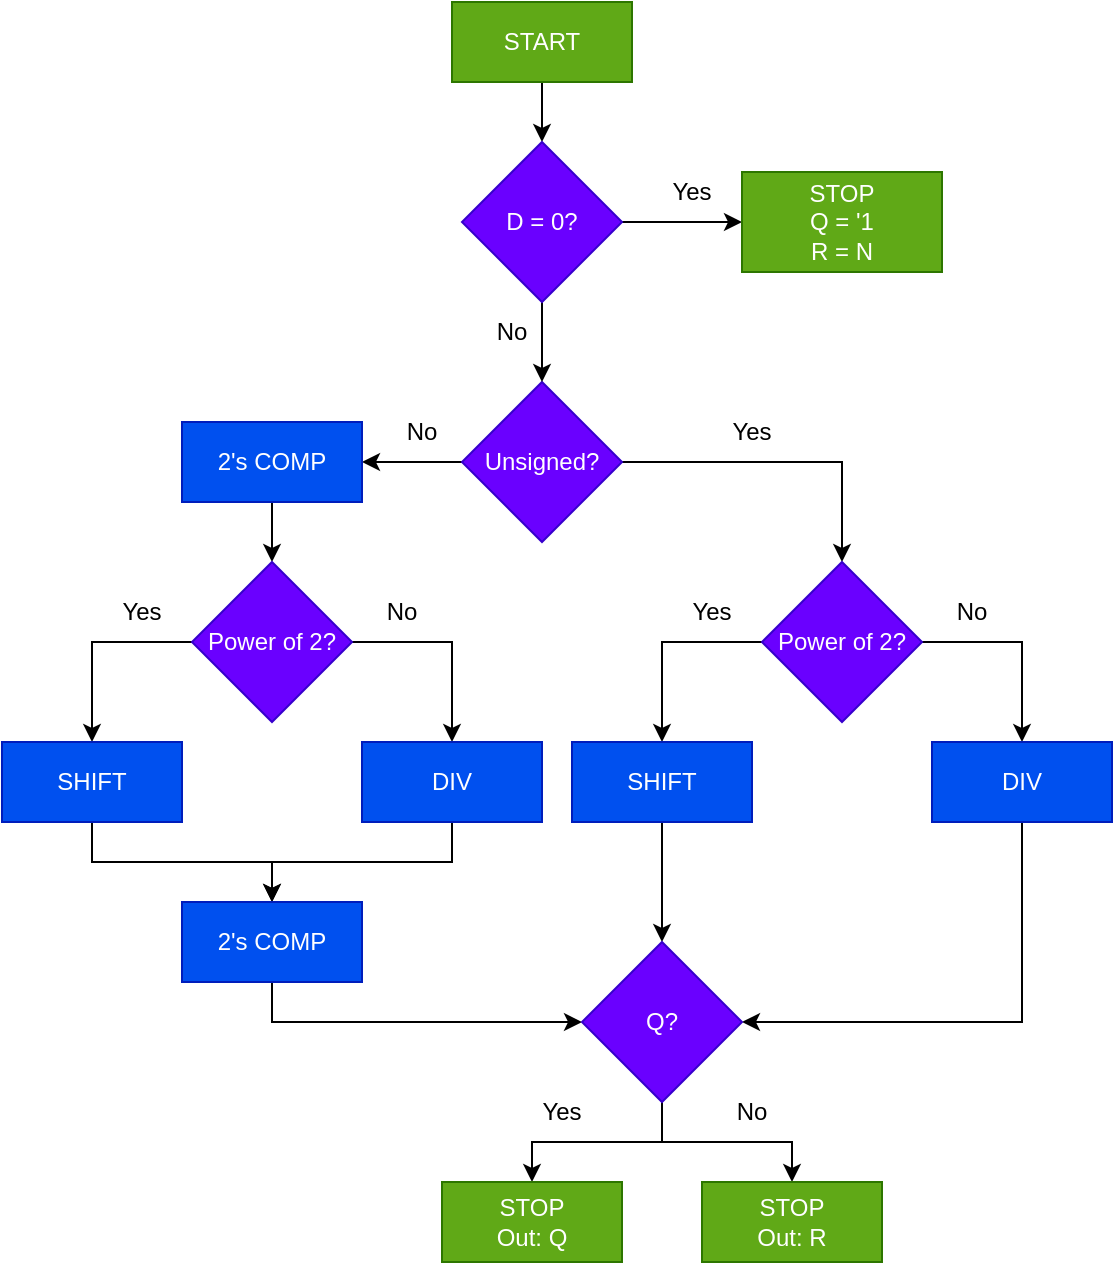 <mxfile version="28.1.1">
  <diagram name="Page-1" id="M8RTcY22R98tEaNjQcn6">
    <mxGraphModel grid="1" page="1" gridSize="10" guides="1" tooltips="1" connect="1" arrows="1" fold="1" pageScale="1" pageWidth="850" pageHeight="1100" math="0" shadow="0">
      <root>
        <mxCell id="0" />
        <mxCell id="1" parent="0" />
        <mxCell id="KB9bO64ptxzomG0AEpGW-36" style="edgeStyle=orthogonalEdgeStyle;rounded=0;orthogonalLoop=1;jettySize=auto;html=1;exitX=0.5;exitY=1;exitDx=0;exitDy=0;entryX=0.5;entryY=0;entryDx=0;entryDy=0;" edge="1" parent="1" source="KB9bO64ptxzomG0AEpGW-1" target="KB9bO64ptxzomG0AEpGW-32">
          <mxGeometry relative="1" as="geometry" />
        </mxCell>
        <mxCell id="KB9bO64ptxzomG0AEpGW-1" value="START" style="rounded=0;whiteSpace=wrap;html=1;fillColor=#60a917;fontColor=#ffffff;strokeColor=#2D7600;" vertex="1" parent="1">
          <mxGeometry x="275" y="20" width="90" height="40" as="geometry" />
        </mxCell>
        <mxCell id="KB9bO64ptxzomG0AEpGW-15" style="edgeStyle=orthogonalEdgeStyle;rounded=0;orthogonalLoop=1;jettySize=auto;html=1;exitX=0;exitY=0.5;exitDx=0;exitDy=0;entryX=1;entryY=0.5;entryDx=0;entryDy=0;" edge="1" parent="1" source="KB9bO64ptxzomG0AEpGW-2" target="KB9bO64ptxzomG0AEpGW-14">
          <mxGeometry relative="1" as="geometry" />
        </mxCell>
        <mxCell id="KB9bO64ptxzomG0AEpGW-46" style="edgeStyle=orthogonalEdgeStyle;rounded=0;orthogonalLoop=1;jettySize=auto;html=1;exitX=1;exitY=0.5;exitDx=0;exitDy=0;entryX=0.5;entryY=0;entryDx=0;entryDy=0;" edge="1" parent="1" source="KB9bO64ptxzomG0AEpGW-2" target="KB9bO64ptxzomG0AEpGW-41">
          <mxGeometry relative="1" as="geometry" />
        </mxCell>
        <mxCell id="KB9bO64ptxzomG0AEpGW-2" value="Unsigned?" style="rhombus;whiteSpace=wrap;html=1;fillColor=#6a00ff;fontColor=#ffffff;strokeColor=#3700CC;" vertex="1" parent="1">
          <mxGeometry x="280" y="210" width="80" height="80" as="geometry" />
        </mxCell>
        <mxCell id="KB9bO64ptxzomG0AEpGW-17" style="edgeStyle=orthogonalEdgeStyle;rounded=0;orthogonalLoop=1;jettySize=auto;html=1;exitX=0.5;exitY=1;exitDx=0;exitDy=0;entryX=0.5;entryY=0;entryDx=0;entryDy=0;" edge="1" parent="1" source="KB9bO64ptxzomG0AEpGW-14" target="KB9bO64ptxzomG0AEpGW-16">
          <mxGeometry relative="1" as="geometry" />
        </mxCell>
        <mxCell id="KB9bO64ptxzomG0AEpGW-14" value="2&#39;s COMP" style="rounded=0;whiteSpace=wrap;html=1;fillColor=#0050ef;fontColor=#ffffff;strokeColor=#001DBC;" vertex="1" parent="1">
          <mxGeometry x="140" y="230" width="90" height="40" as="geometry" />
        </mxCell>
        <mxCell id="KB9bO64ptxzomG0AEpGW-20" style="edgeStyle=orthogonalEdgeStyle;rounded=0;orthogonalLoop=1;jettySize=auto;html=1;exitX=1;exitY=0.5;exitDx=0;exitDy=0;" edge="1" parent="1" source="KB9bO64ptxzomG0AEpGW-16" target="KB9bO64ptxzomG0AEpGW-18">
          <mxGeometry relative="1" as="geometry" />
        </mxCell>
        <mxCell id="KB9bO64ptxzomG0AEpGW-21" style="edgeStyle=orthogonalEdgeStyle;rounded=0;orthogonalLoop=1;jettySize=auto;html=1;exitX=0;exitY=0.5;exitDx=0;exitDy=0;entryX=0.5;entryY=0;entryDx=0;entryDy=0;" edge="1" parent="1" source="KB9bO64ptxzomG0AEpGW-16" target="KB9bO64ptxzomG0AEpGW-19">
          <mxGeometry relative="1" as="geometry" />
        </mxCell>
        <mxCell id="KB9bO64ptxzomG0AEpGW-16" value="Power of 2?" style="rhombus;whiteSpace=wrap;html=1;fillColor=#6a00ff;fontColor=#ffffff;strokeColor=#3700CC;" vertex="1" parent="1">
          <mxGeometry x="145" y="300" width="80" height="80" as="geometry" />
        </mxCell>
        <mxCell id="KB9bO64ptxzomG0AEpGW-28" style="edgeStyle=orthogonalEdgeStyle;rounded=0;orthogonalLoop=1;jettySize=auto;html=1;exitX=0.5;exitY=1;exitDx=0;exitDy=0;entryX=0.5;entryY=0;entryDx=0;entryDy=0;" edge="1" parent="1" source="KB9bO64ptxzomG0AEpGW-18" target="KB9bO64ptxzomG0AEpGW-27">
          <mxGeometry relative="1" as="geometry" />
        </mxCell>
        <mxCell id="KB9bO64ptxzomG0AEpGW-18" value="DIV" style="rounded=0;whiteSpace=wrap;html=1;fillColor=#0050ef;fontColor=#ffffff;strokeColor=#001DBC;" vertex="1" parent="1">
          <mxGeometry x="230" y="390" width="90" height="40" as="geometry" />
        </mxCell>
        <mxCell id="KB9bO64ptxzomG0AEpGW-29" style="edgeStyle=orthogonalEdgeStyle;rounded=0;orthogonalLoop=1;jettySize=auto;html=1;exitX=0.5;exitY=1;exitDx=0;exitDy=0;entryX=0.5;entryY=0;entryDx=0;entryDy=0;" edge="1" parent="1" source="KB9bO64ptxzomG0AEpGW-19" target="KB9bO64ptxzomG0AEpGW-27">
          <mxGeometry relative="1" as="geometry" />
        </mxCell>
        <mxCell id="KB9bO64ptxzomG0AEpGW-19" value="SHIFT" style="rounded=0;whiteSpace=wrap;html=1;fillColor=#0050ef;fontColor=#ffffff;strokeColor=#001DBC;" vertex="1" parent="1">
          <mxGeometry x="50" y="390" width="90" height="40" as="geometry" />
        </mxCell>
        <mxCell id="KB9bO64ptxzomG0AEpGW-22" value="No" style="text;html=1;align=center;verticalAlign=middle;whiteSpace=wrap;rounded=0;" vertex="1" parent="1">
          <mxGeometry x="220" y="310" width="60" height="30" as="geometry" />
        </mxCell>
        <mxCell id="KB9bO64ptxzomG0AEpGW-23" value="Yes" style="text;html=1;align=center;verticalAlign=middle;whiteSpace=wrap;rounded=0;" vertex="1" parent="1">
          <mxGeometry x="90" y="310" width="60" height="30" as="geometry" />
        </mxCell>
        <mxCell id="KB9bO64ptxzomG0AEpGW-50" style="edgeStyle=orthogonalEdgeStyle;rounded=0;orthogonalLoop=1;jettySize=auto;html=1;exitX=0.5;exitY=1;exitDx=0;exitDy=0;" edge="1" parent="1" source="KB9bO64ptxzomG0AEpGW-27" target="KB9bO64ptxzomG0AEpGW-49">
          <mxGeometry relative="1" as="geometry" />
        </mxCell>
        <mxCell id="KB9bO64ptxzomG0AEpGW-27" value="2&#39;s COMP" style="rounded=0;whiteSpace=wrap;html=1;fillColor=#0050ef;fontColor=#ffffff;strokeColor=#001DBC;" vertex="1" parent="1">
          <mxGeometry x="140" y="470" width="90" height="40" as="geometry" />
        </mxCell>
        <mxCell id="KB9bO64ptxzomG0AEpGW-34" style="edgeStyle=orthogonalEdgeStyle;rounded=0;orthogonalLoop=1;jettySize=auto;html=1;exitX=0.5;exitY=1;exitDx=0;exitDy=0;entryX=0.5;entryY=0;entryDx=0;entryDy=0;" edge="1" parent="1" source="KB9bO64ptxzomG0AEpGW-32" target="KB9bO64ptxzomG0AEpGW-2">
          <mxGeometry relative="1" as="geometry" />
        </mxCell>
        <mxCell id="KB9bO64ptxzomG0AEpGW-38" style="edgeStyle=orthogonalEdgeStyle;rounded=0;orthogonalLoop=1;jettySize=auto;html=1;exitX=1;exitY=0.5;exitDx=0;exitDy=0;entryX=0;entryY=0.5;entryDx=0;entryDy=0;" edge="1" parent="1" source="KB9bO64ptxzomG0AEpGW-32" target="KB9bO64ptxzomG0AEpGW-37">
          <mxGeometry relative="1" as="geometry" />
        </mxCell>
        <mxCell id="KB9bO64ptxzomG0AEpGW-32" value="D = 0?" style="rhombus;whiteSpace=wrap;html=1;fillColor=#6a00ff;fontColor=#ffffff;strokeColor=#3700CC;" vertex="1" parent="1">
          <mxGeometry x="280" y="90" width="80" height="80" as="geometry" />
        </mxCell>
        <mxCell id="KB9bO64ptxzomG0AEpGW-35" value="No" style="text;html=1;align=center;verticalAlign=middle;whiteSpace=wrap;rounded=0;" vertex="1" parent="1">
          <mxGeometry x="275" y="170" width="60" height="30" as="geometry" />
        </mxCell>
        <mxCell id="KB9bO64ptxzomG0AEpGW-37" value="STOP&lt;div&gt;Q = &#39;1&lt;/div&gt;&lt;div&gt;R = N&lt;/div&gt;" style="rounded=0;whiteSpace=wrap;html=1;fillColor=#60a917;fontColor=#ffffff;strokeColor=#2D7600;" vertex="1" parent="1">
          <mxGeometry x="420" y="105" width="100" height="50" as="geometry" />
        </mxCell>
        <mxCell id="KB9bO64ptxzomG0AEpGW-39" style="edgeStyle=orthogonalEdgeStyle;rounded=0;orthogonalLoop=1;jettySize=auto;html=1;exitX=1;exitY=0.5;exitDx=0;exitDy=0;" edge="1" parent="1" source="KB9bO64ptxzomG0AEpGW-41" target="KB9bO64ptxzomG0AEpGW-42">
          <mxGeometry relative="1" as="geometry" />
        </mxCell>
        <mxCell id="KB9bO64ptxzomG0AEpGW-40" style="edgeStyle=orthogonalEdgeStyle;rounded=0;orthogonalLoop=1;jettySize=auto;html=1;exitX=0;exitY=0.5;exitDx=0;exitDy=0;entryX=0.5;entryY=0;entryDx=0;entryDy=0;" edge="1" parent="1" source="KB9bO64ptxzomG0AEpGW-41" target="KB9bO64ptxzomG0AEpGW-43">
          <mxGeometry relative="1" as="geometry" />
        </mxCell>
        <mxCell id="KB9bO64ptxzomG0AEpGW-41" value="Power of 2?" style="rhombus;whiteSpace=wrap;html=1;fillColor=#6a00ff;fontColor=#ffffff;strokeColor=#3700CC;" vertex="1" parent="1">
          <mxGeometry x="430" y="300" width="80" height="80" as="geometry" />
        </mxCell>
        <mxCell id="KB9bO64ptxzomG0AEpGW-52" style="edgeStyle=orthogonalEdgeStyle;rounded=0;orthogonalLoop=1;jettySize=auto;html=1;exitX=0.5;exitY=1;exitDx=0;exitDy=0;entryX=1;entryY=0.5;entryDx=0;entryDy=0;" edge="1" parent="1" source="KB9bO64ptxzomG0AEpGW-42" target="KB9bO64ptxzomG0AEpGW-49">
          <mxGeometry relative="1" as="geometry" />
        </mxCell>
        <mxCell id="KB9bO64ptxzomG0AEpGW-42" value="DIV" style="rounded=0;whiteSpace=wrap;html=1;fillColor=#0050ef;fontColor=#ffffff;strokeColor=#001DBC;" vertex="1" parent="1">
          <mxGeometry x="515" y="390" width="90" height="40" as="geometry" />
        </mxCell>
        <mxCell id="KB9bO64ptxzomG0AEpGW-51" style="edgeStyle=orthogonalEdgeStyle;rounded=0;orthogonalLoop=1;jettySize=auto;html=1;exitX=0.5;exitY=1;exitDx=0;exitDy=0;entryX=0.5;entryY=0;entryDx=0;entryDy=0;" edge="1" parent="1" source="KB9bO64ptxzomG0AEpGW-43" target="KB9bO64ptxzomG0AEpGW-49">
          <mxGeometry relative="1" as="geometry" />
        </mxCell>
        <mxCell id="KB9bO64ptxzomG0AEpGW-43" value="SHIFT" style="rounded=0;whiteSpace=wrap;html=1;fillColor=#0050ef;fontColor=#ffffff;strokeColor=#001DBC;" vertex="1" parent="1">
          <mxGeometry x="335" y="390" width="90" height="40" as="geometry" />
        </mxCell>
        <mxCell id="KB9bO64ptxzomG0AEpGW-44" value="No" style="text;html=1;align=center;verticalAlign=middle;whiteSpace=wrap;rounded=0;" vertex="1" parent="1">
          <mxGeometry x="505" y="310" width="60" height="30" as="geometry" />
        </mxCell>
        <mxCell id="KB9bO64ptxzomG0AEpGW-45" value="Yes" style="text;html=1;align=center;verticalAlign=middle;whiteSpace=wrap;rounded=0;" vertex="1" parent="1">
          <mxGeometry x="375" y="310" width="60" height="30" as="geometry" />
        </mxCell>
        <mxCell id="KB9bO64ptxzomG0AEpGW-47" value="Yes" style="text;html=1;align=center;verticalAlign=middle;whiteSpace=wrap;rounded=0;" vertex="1" parent="1">
          <mxGeometry x="395" y="220" width="60" height="30" as="geometry" />
        </mxCell>
        <mxCell id="KB9bO64ptxzomG0AEpGW-48" value="No" style="text;html=1;align=center;verticalAlign=middle;whiteSpace=wrap;rounded=0;" vertex="1" parent="1">
          <mxGeometry x="230" y="220" width="60" height="30" as="geometry" />
        </mxCell>
        <mxCell id="KB9bO64ptxzomG0AEpGW-55" style="edgeStyle=orthogonalEdgeStyle;rounded=0;orthogonalLoop=1;jettySize=auto;html=1;exitX=0.5;exitY=1;exitDx=0;exitDy=0;entryX=0.5;entryY=0;entryDx=0;entryDy=0;" edge="1" parent="1" source="KB9bO64ptxzomG0AEpGW-49" target="KB9bO64ptxzomG0AEpGW-54">
          <mxGeometry relative="1" as="geometry" />
        </mxCell>
        <mxCell id="KB9bO64ptxzomG0AEpGW-56" style="edgeStyle=orthogonalEdgeStyle;rounded=0;orthogonalLoop=1;jettySize=auto;html=1;exitX=0.5;exitY=1;exitDx=0;exitDy=0;entryX=0.5;entryY=0;entryDx=0;entryDy=0;" edge="1" parent="1" source="KB9bO64ptxzomG0AEpGW-49" target="KB9bO64ptxzomG0AEpGW-53">
          <mxGeometry relative="1" as="geometry" />
        </mxCell>
        <mxCell id="KB9bO64ptxzomG0AEpGW-49" value="Q?" style="rhombus;whiteSpace=wrap;html=1;fillColor=#6a00ff;fontColor=#ffffff;strokeColor=#3700CC;" vertex="1" parent="1">
          <mxGeometry x="340" y="490" width="80" height="80" as="geometry" />
        </mxCell>
        <mxCell id="KB9bO64ptxzomG0AEpGW-53" value="STOP&lt;div&gt;Out: Q&lt;/div&gt;" style="rounded=0;whiteSpace=wrap;html=1;fillColor=#60a917;fontColor=#ffffff;strokeColor=#2D7600;" vertex="1" parent="1">
          <mxGeometry x="270" y="610" width="90" height="40" as="geometry" />
        </mxCell>
        <mxCell id="KB9bO64ptxzomG0AEpGW-54" value="STOP&lt;div&gt;Out: R&lt;/div&gt;" style="rounded=0;whiteSpace=wrap;html=1;fillColor=#60a917;fontColor=#ffffff;strokeColor=#2D7600;" vertex="1" parent="1">
          <mxGeometry x="400" y="610" width="90" height="40" as="geometry" />
        </mxCell>
        <mxCell id="KB9bO64ptxzomG0AEpGW-57" value="Yes" style="text;html=1;align=center;verticalAlign=middle;whiteSpace=wrap;rounded=0;" vertex="1" parent="1">
          <mxGeometry x="300" y="560" width="60" height="30" as="geometry" />
        </mxCell>
        <mxCell id="KB9bO64ptxzomG0AEpGW-58" value="No" style="text;html=1;align=center;verticalAlign=middle;whiteSpace=wrap;rounded=0;" vertex="1" parent="1">
          <mxGeometry x="395" y="560" width="60" height="30" as="geometry" />
        </mxCell>
        <mxCell id="KB9bO64ptxzomG0AEpGW-60" value="Yes" style="text;html=1;align=center;verticalAlign=middle;whiteSpace=wrap;rounded=0;" vertex="1" parent="1">
          <mxGeometry x="365" y="100" width="60" height="30" as="geometry" />
        </mxCell>
      </root>
    </mxGraphModel>
  </diagram>
</mxfile>
